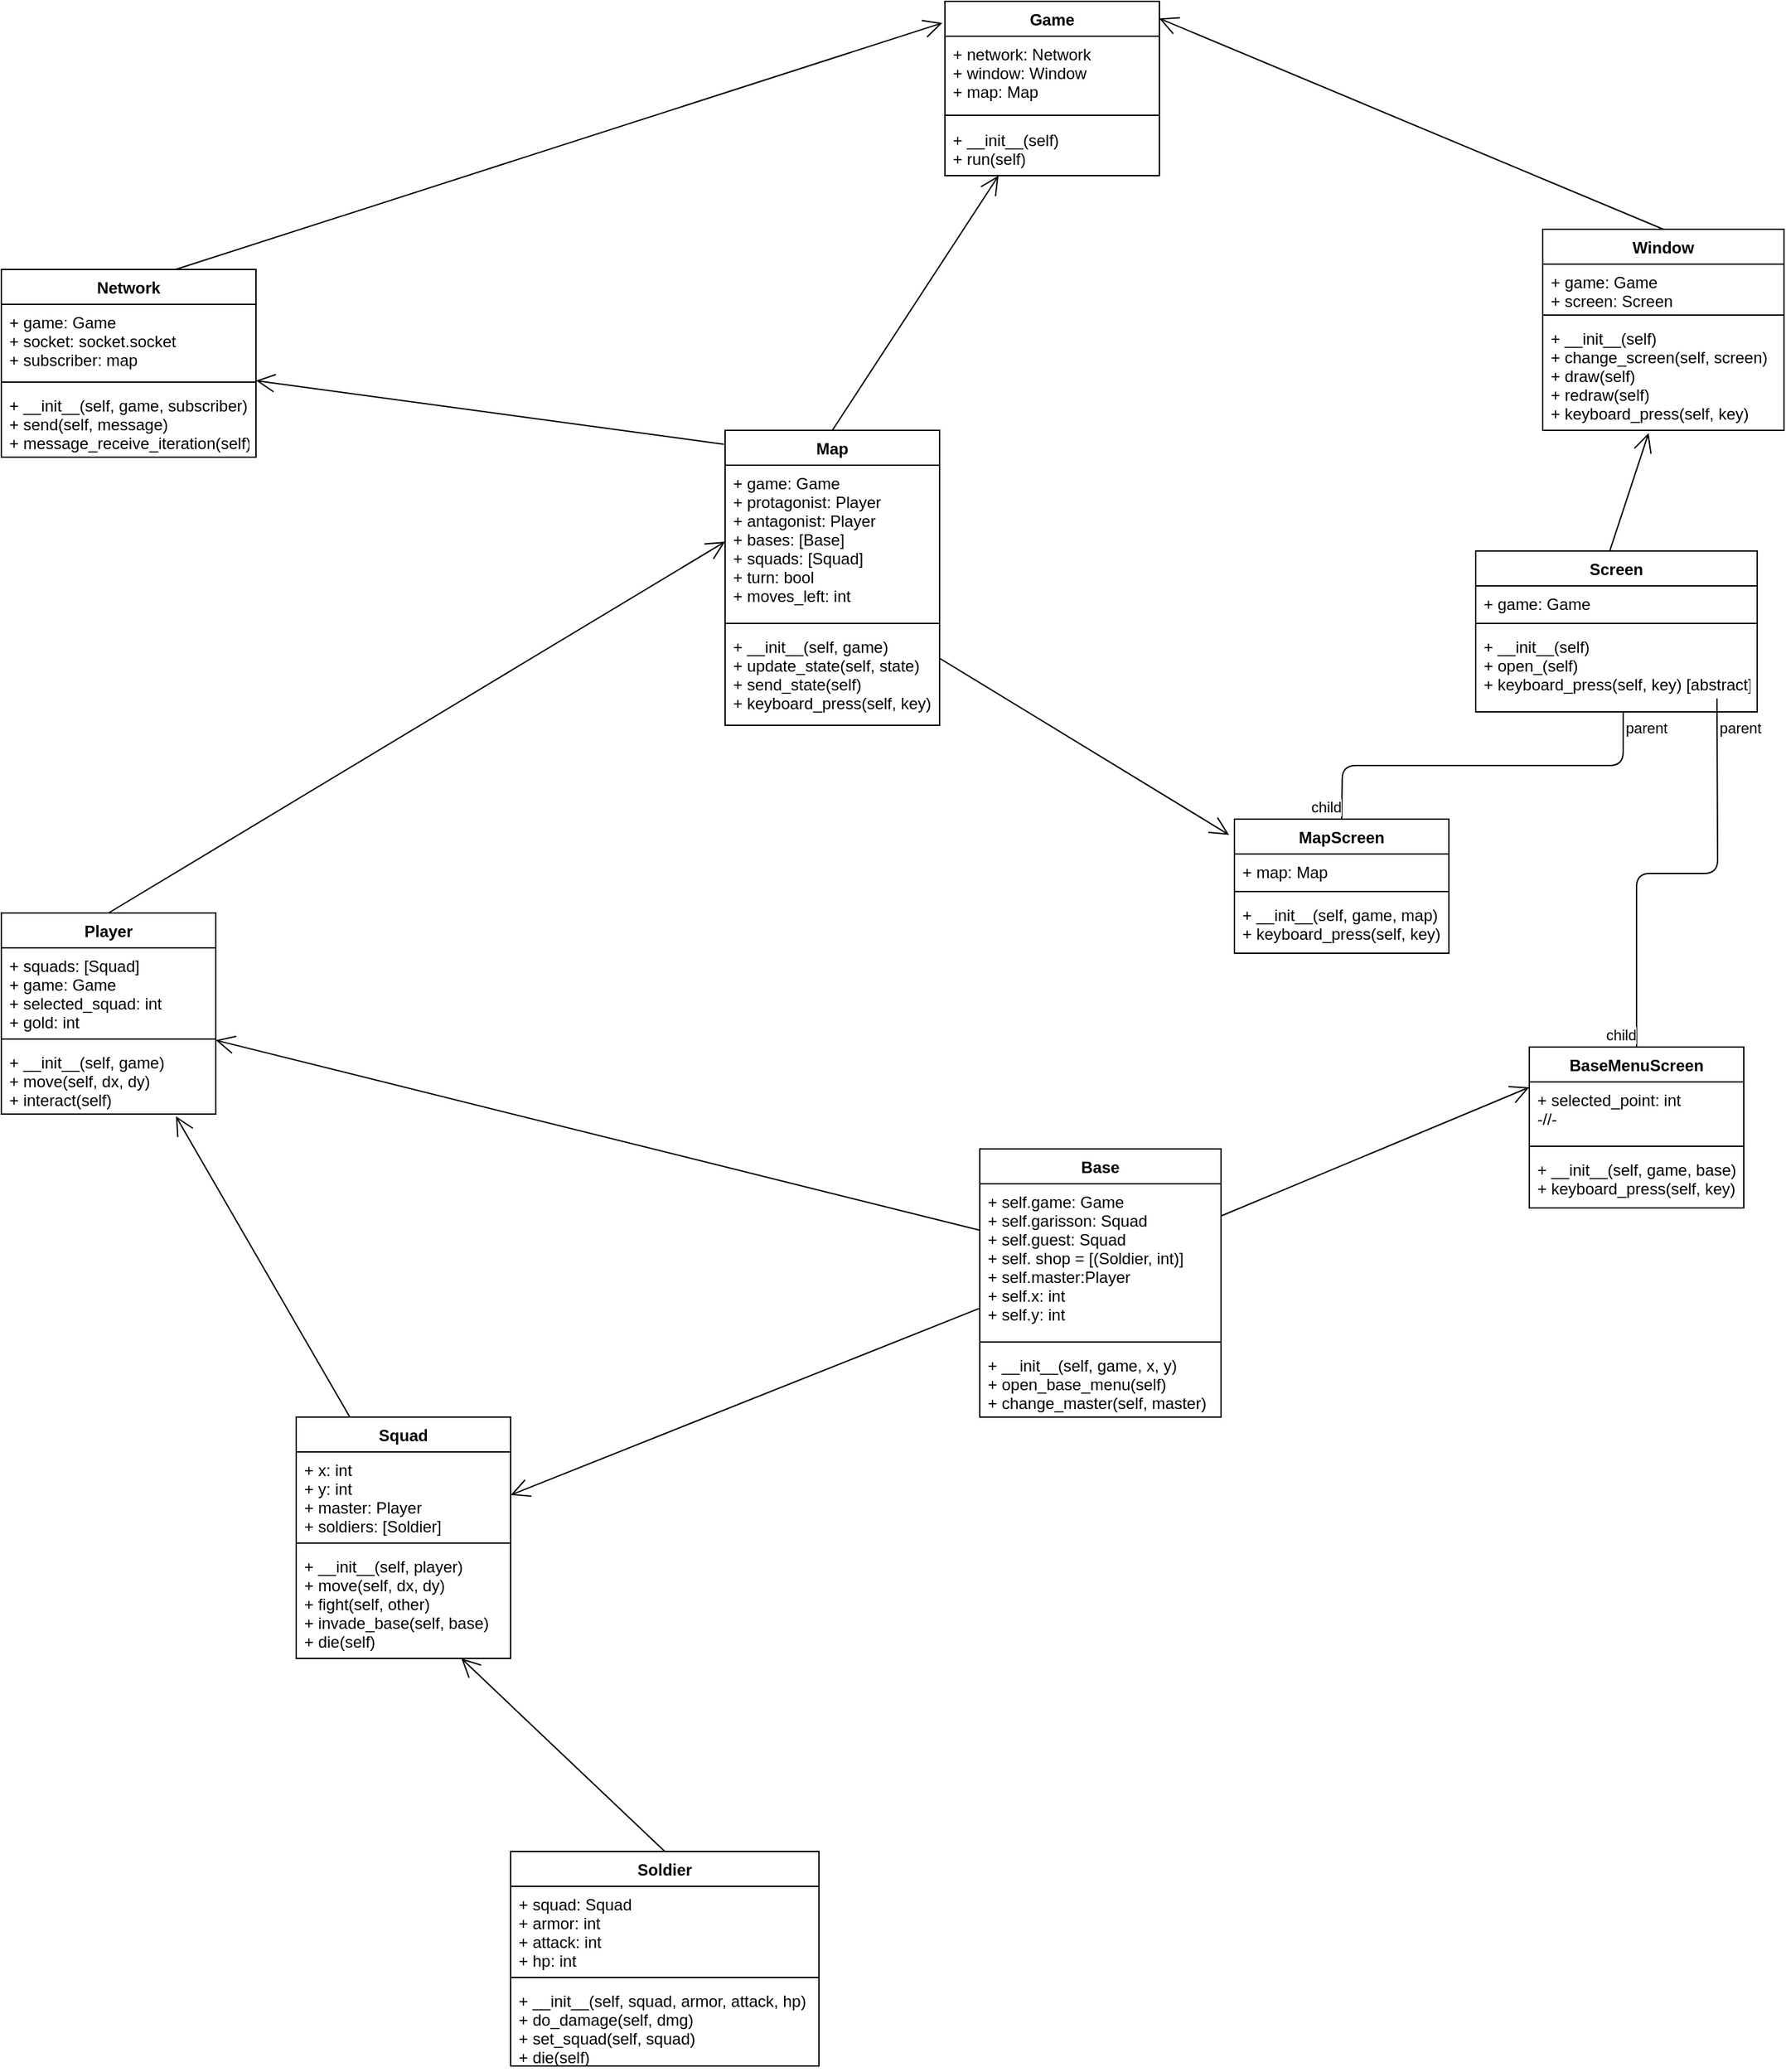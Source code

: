 <mxfile version="14.4.6" type="github">
  <diagram id="C5RBs43oDa-KdzZeNtuy" name="Page-1">
    <mxGraphModel dx="3375" dy="2010" grid="1" gridSize="10" guides="1" tooltips="1" connect="1" arrows="1" fold="1" page="1" pageScale="5" pageWidth="827" pageHeight="1169" math="0" shadow="0">
      <root>
        <mxCell id="WIyWlLk6GJQsqaUBKTNV-0" />
        <mxCell id="WIyWlLk6GJQsqaUBKTNV-1" parent="WIyWlLk6GJQsqaUBKTNV-0" />
        <mxCell id="4tkjXzW0Gn319BX2Gngi-0" value="Game" style="swimlane;fontStyle=1;align=center;verticalAlign=top;childLayout=stackLayout;horizontal=1;startSize=26;horizontalStack=0;resizeParent=1;resizeParentMax=0;resizeLast=0;collapsible=1;marginBottom=0;" vertex="1" parent="WIyWlLk6GJQsqaUBKTNV-1">
          <mxGeometry x="2054" y="140" width="160" height="130" as="geometry" />
        </mxCell>
        <mxCell id="4tkjXzW0Gn319BX2Gngi-1" value="+ network: Network&#xa;+ window: Window&#xa;+ map: Map&#xa;" style="text;strokeColor=none;fillColor=none;align=left;verticalAlign=top;spacingLeft=4;spacingRight=4;overflow=hidden;rotatable=0;points=[[0,0.5],[1,0.5]];portConstraint=eastwest;" vertex="1" parent="4tkjXzW0Gn319BX2Gngi-0">
          <mxGeometry y="26" width="160" height="54" as="geometry" />
        </mxCell>
        <mxCell id="4tkjXzW0Gn319BX2Gngi-2" value="" style="line;strokeWidth=1;fillColor=none;align=left;verticalAlign=middle;spacingTop=-1;spacingLeft=3;spacingRight=3;rotatable=0;labelPosition=right;points=[];portConstraint=eastwest;" vertex="1" parent="4tkjXzW0Gn319BX2Gngi-0">
          <mxGeometry y="80" width="160" height="10" as="geometry" />
        </mxCell>
        <mxCell id="4tkjXzW0Gn319BX2Gngi-3" value="+ __init__(self)&#xa;+ run(self)&#xa;" style="text;strokeColor=none;fillColor=none;align=left;verticalAlign=top;spacingLeft=4;spacingRight=4;overflow=hidden;rotatable=0;points=[[0,0.5],[1,0.5]];portConstraint=eastwest;" vertex="1" parent="4tkjXzW0Gn319BX2Gngi-0">
          <mxGeometry y="90" width="160" height="40" as="geometry" />
        </mxCell>
        <mxCell id="4tkjXzW0Gn319BX2Gngi-8" value="Network" style="swimlane;fontStyle=1;align=center;verticalAlign=top;childLayout=stackLayout;horizontal=1;startSize=26;horizontalStack=0;resizeParent=1;resizeParentMax=0;resizeLast=0;collapsible=1;marginBottom=0;" vertex="1" parent="WIyWlLk6GJQsqaUBKTNV-1">
          <mxGeometry x="1350" y="340" width="190" height="140" as="geometry" />
        </mxCell>
        <mxCell id="4tkjXzW0Gn319BX2Gngi-33" value="" style="endArrow=open;endFill=1;endSize=12;html=1;entryX=-0.012;entryY=0.124;entryDx=0;entryDy=0;entryPerimeter=0;" edge="1" parent="4tkjXzW0Gn319BX2Gngi-8" target="4tkjXzW0Gn319BX2Gngi-0">
          <mxGeometry width="160" relative="1" as="geometry">
            <mxPoint x="130" as="sourcePoint" />
            <mxPoint x="290" as="targetPoint" />
          </mxGeometry>
        </mxCell>
        <mxCell id="4tkjXzW0Gn319BX2Gngi-9" value="+ game: Game&#xa;+ socket: socket.socket&#xa;+ subscriber: map&#xa;" style="text;strokeColor=none;fillColor=none;align=left;verticalAlign=top;spacingLeft=4;spacingRight=4;overflow=hidden;rotatable=0;points=[[0,0.5],[1,0.5]];portConstraint=eastwest;" vertex="1" parent="4tkjXzW0Gn319BX2Gngi-8">
          <mxGeometry y="26" width="190" height="54" as="geometry" />
        </mxCell>
        <mxCell id="4tkjXzW0Gn319BX2Gngi-10" value="" style="line;strokeWidth=1;fillColor=none;align=left;verticalAlign=middle;spacingTop=-1;spacingLeft=3;spacingRight=3;rotatable=0;labelPosition=right;points=[];portConstraint=eastwest;" vertex="1" parent="4tkjXzW0Gn319BX2Gngi-8">
          <mxGeometry y="80" width="190" height="8" as="geometry" />
        </mxCell>
        <mxCell id="4tkjXzW0Gn319BX2Gngi-11" value="+ __init__(self, game, subscriber)&#xa;+ send(self, message)&#xa;+ message_receive_iteration(self)&#xa;&#xa;" style="text;strokeColor=none;fillColor=none;align=left;verticalAlign=top;spacingLeft=4;spacingRight=4;overflow=hidden;rotatable=0;points=[[0,0.5],[1,0.5]];portConstraint=eastwest;" vertex="1" parent="4tkjXzW0Gn319BX2Gngi-8">
          <mxGeometry y="88" width="190" height="52" as="geometry" />
        </mxCell>
        <mxCell id="4tkjXzW0Gn319BX2Gngi-15" value="Window" style="swimlane;fontStyle=1;align=center;verticalAlign=top;childLayout=stackLayout;horizontal=1;startSize=26;horizontalStack=0;resizeParent=1;resizeParentMax=0;resizeLast=0;collapsible=1;marginBottom=0;" vertex="1" parent="WIyWlLk6GJQsqaUBKTNV-1">
          <mxGeometry x="2500" y="310" width="180" height="150" as="geometry" />
        </mxCell>
        <mxCell id="4tkjXzW0Gn319BX2Gngi-16" value="+ game: Game&#xa;+ screen: Screen&#xa;" style="text;strokeColor=none;fillColor=none;align=left;verticalAlign=top;spacingLeft=4;spacingRight=4;overflow=hidden;rotatable=0;points=[[0,0.5],[1,0.5]];portConstraint=eastwest;" vertex="1" parent="4tkjXzW0Gn319BX2Gngi-15">
          <mxGeometry y="26" width="180" height="34" as="geometry" />
        </mxCell>
        <mxCell id="4tkjXzW0Gn319BX2Gngi-17" value="" style="line;strokeWidth=1;fillColor=none;align=left;verticalAlign=middle;spacingTop=-1;spacingLeft=3;spacingRight=3;rotatable=0;labelPosition=right;points=[];portConstraint=eastwest;" vertex="1" parent="4tkjXzW0Gn319BX2Gngi-15">
          <mxGeometry y="60" width="180" height="8" as="geometry" />
        </mxCell>
        <mxCell id="4tkjXzW0Gn319BX2Gngi-18" value="+ __init__(self)&#xa;+ change_screen(self, screen)&#xa;+ draw(self)&#xa;+ redraw(self)&#xa;+ keyboard_press(self, key)&#xa;" style="text;strokeColor=none;fillColor=none;align=left;verticalAlign=top;spacingLeft=4;spacingRight=4;overflow=hidden;rotatable=0;points=[[0,0.5],[1,0.5]];portConstraint=eastwest;" vertex="1" parent="4tkjXzW0Gn319BX2Gngi-15">
          <mxGeometry y="68" width="180" height="82" as="geometry" />
        </mxCell>
        <mxCell id="4tkjXzW0Gn319BX2Gngi-19" value="" style="endArrow=open;endFill=1;endSize=12;html=1;exitX=0.5;exitY=0;exitDx=0;exitDy=0;entryX=0.999;entryY=0.098;entryDx=0;entryDy=0;entryPerimeter=0;" edge="1" parent="WIyWlLk6GJQsqaUBKTNV-1" source="4tkjXzW0Gn319BX2Gngi-15" target="4tkjXzW0Gn319BX2Gngi-0">
          <mxGeometry x="1760" y="140" width="160" as="geometry">
            <mxPoint x="2270" y="180" as="sourcePoint" />
            <mxPoint x="2430" y="180" as="targetPoint" />
          </mxGeometry>
        </mxCell>
        <mxCell id="4tkjXzW0Gn319BX2Gngi-20" value="Screen" style="swimlane;fontStyle=1;align=center;verticalAlign=top;childLayout=stackLayout;horizontal=1;startSize=26;horizontalStack=0;resizeParent=1;resizeParentMax=0;resizeLast=0;collapsible=1;marginBottom=0;" vertex="1" parent="WIyWlLk6GJQsqaUBKTNV-1">
          <mxGeometry x="2450" y="550" width="210" height="120" as="geometry" />
        </mxCell>
        <mxCell id="4tkjXzW0Gn319BX2Gngi-24" value="" style="endArrow=open;endFill=1;endSize=12;html=1;entryX=0.439;entryY=1.024;entryDx=0;entryDy=0;entryPerimeter=0;" edge="1" parent="4tkjXzW0Gn319BX2Gngi-20" target="4tkjXzW0Gn319BX2Gngi-18">
          <mxGeometry width="160" relative="1" as="geometry">
            <mxPoint x="100" as="sourcePoint" />
            <mxPoint x="130" y="-80" as="targetPoint" />
          </mxGeometry>
        </mxCell>
        <mxCell id="4tkjXzW0Gn319BX2Gngi-21" value="+ game: Game" style="text;strokeColor=none;fillColor=none;align=left;verticalAlign=top;spacingLeft=4;spacingRight=4;overflow=hidden;rotatable=0;points=[[0,0.5],[1,0.5]];portConstraint=eastwest;" vertex="1" parent="4tkjXzW0Gn319BX2Gngi-20">
          <mxGeometry y="26" width="210" height="24" as="geometry" />
        </mxCell>
        <mxCell id="4tkjXzW0Gn319BX2Gngi-22" value="" style="line;strokeWidth=1;fillColor=none;align=left;verticalAlign=middle;spacingTop=-1;spacingLeft=3;spacingRight=3;rotatable=0;labelPosition=right;points=[];portConstraint=eastwest;" vertex="1" parent="4tkjXzW0Gn319BX2Gngi-20">
          <mxGeometry y="50" width="210" height="8" as="geometry" />
        </mxCell>
        <mxCell id="4tkjXzW0Gn319BX2Gngi-23" value="+ __init__(self)&#xa;+ open_(self)&#xa;+ keyboard_press(self, key) [abstract]&#xa;" style="text;strokeColor=none;fillColor=none;align=left;verticalAlign=top;spacingLeft=4;spacingRight=4;overflow=hidden;rotatable=0;points=[[0,0.5],[1,0.5]];portConstraint=eastwest;" vertex="1" parent="4tkjXzW0Gn319BX2Gngi-20">
          <mxGeometry y="58" width="210" height="62" as="geometry" />
        </mxCell>
        <mxCell id="4tkjXzW0Gn319BX2Gngi-58" value="" style="endArrow=none;html=1;edgeStyle=orthogonalEdgeStyle;entryX=0.5;entryY=0;entryDx=0;entryDy=0;" edge="1" parent="4tkjXzW0Gn319BX2Gngi-20" target="4tkjXzW0Gn319BX2Gngi-54">
          <mxGeometry relative="1" as="geometry">
            <mxPoint x="180" y="110" as="sourcePoint" />
            <mxPoint x="340" y="110" as="targetPoint" />
          </mxGeometry>
        </mxCell>
        <mxCell id="4tkjXzW0Gn319BX2Gngi-59" value="parent" style="edgeLabel;resizable=0;html=1;align=left;verticalAlign=bottom;" connectable="0" vertex="1" parent="4tkjXzW0Gn319BX2Gngi-58">
          <mxGeometry x="-1" relative="1" as="geometry">
            <mxPoint y="30" as="offset" />
          </mxGeometry>
        </mxCell>
        <mxCell id="4tkjXzW0Gn319BX2Gngi-60" value="child" style="edgeLabel;resizable=0;html=1;align=right;verticalAlign=bottom;" connectable="0" vertex="1" parent="4tkjXzW0Gn319BX2Gngi-58">
          <mxGeometry x="1" relative="1" as="geometry" />
        </mxCell>
        <mxCell id="4tkjXzW0Gn319BX2Gngi-25" value="MapScreen" style="swimlane;fontStyle=1;align=center;verticalAlign=top;childLayout=stackLayout;horizontal=1;startSize=26;horizontalStack=0;resizeParent=1;resizeParentMax=0;resizeLast=0;collapsible=1;marginBottom=0;" vertex="1" parent="WIyWlLk6GJQsqaUBKTNV-1">
          <mxGeometry x="2270" y="750" width="160" height="100" as="geometry" />
        </mxCell>
        <mxCell id="4tkjXzW0Gn319BX2Gngi-26" value="+ map: Map&#xa;&#xa;" style="text;strokeColor=none;fillColor=none;align=left;verticalAlign=top;spacingLeft=4;spacingRight=4;overflow=hidden;rotatable=0;points=[[0,0.5],[1,0.5]];portConstraint=eastwest;" vertex="1" parent="4tkjXzW0Gn319BX2Gngi-25">
          <mxGeometry y="26" width="160" height="24" as="geometry" />
        </mxCell>
        <mxCell id="4tkjXzW0Gn319BX2Gngi-27" value="" style="line;strokeWidth=1;fillColor=none;align=left;verticalAlign=middle;spacingTop=-1;spacingLeft=3;spacingRight=3;rotatable=0;labelPosition=right;points=[];portConstraint=eastwest;" vertex="1" parent="4tkjXzW0Gn319BX2Gngi-25">
          <mxGeometry y="50" width="160" height="8" as="geometry" />
        </mxCell>
        <mxCell id="4tkjXzW0Gn319BX2Gngi-28" value="+ __init__(self, game, map)&#xa;+ keyboard_press(self, key)" style="text;strokeColor=none;fillColor=none;align=left;verticalAlign=top;spacingLeft=4;spacingRight=4;overflow=hidden;rotatable=0;points=[[0,0.5],[1,0.5]];portConstraint=eastwest;" vertex="1" parent="4tkjXzW0Gn319BX2Gngi-25">
          <mxGeometry y="58" width="160" height="42" as="geometry" />
        </mxCell>
        <mxCell id="4tkjXzW0Gn319BX2Gngi-30" value="" style="endArrow=none;html=1;edgeStyle=orthogonalEdgeStyle;exitX=0.524;exitY=1;exitDx=0;exitDy=0;exitPerimeter=0;" edge="1" parent="WIyWlLk6GJQsqaUBKTNV-1" source="4tkjXzW0Gn319BX2Gngi-23">
          <mxGeometry relative="1" as="geometry">
            <mxPoint x="2190" y="750" as="sourcePoint" />
            <mxPoint x="2350" y="750" as="targetPoint" />
          </mxGeometry>
        </mxCell>
        <mxCell id="4tkjXzW0Gn319BX2Gngi-31" value="parent" style="edgeLabel;resizable=0;html=1;align=left;verticalAlign=bottom;" connectable="0" vertex="1" parent="4tkjXzW0Gn319BX2Gngi-30">
          <mxGeometry x="-1" relative="1" as="geometry">
            <mxPoint y="20" as="offset" />
          </mxGeometry>
        </mxCell>
        <mxCell id="4tkjXzW0Gn319BX2Gngi-32" value="child" style="edgeLabel;resizable=0;html=1;align=right;verticalAlign=bottom;" connectable="0" vertex="1" parent="4tkjXzW0Gn319BX2Gngi-30">
          <mxGeometry x="1" relative="1" as="geometry" />
        </mxCell>
        <mxCell id="4tkjXzW0Gn319BX2Gngi-34" value="Map" style="swimlane;fontStyle=1;align=center;verticalAlign=top;childLayout=stackLayout;horizontal=1;startSize=26;horizontalStack=0;resizeParent=1;resizeParentMax=0;resizeLast=0;collapsible=1;marginBottom=0;" vertex="1" parent="WIyWlLk6GJQsqaUBKTNV-1">
          <mxGeometry x="1890" y="460" width="160" height="220" as="geometry" />
        </mxCell>
        <mxCell id="4tkjXzW0Gn319BX2Gngi-38" value="" style="endArrow=open;endFill=1;endSize=12;html=1;entryX=0.25;entryY=1;entryDx=0;entryDy=0;" edge="1" parent="4tkjXzW0Gn319BX2Gngi-34" target="4tkjXzW0Gn319BX2Gngi-0">
          <mxGeometry width="160" relative="1" as="geometry">
            <mxPoint x="80" as="sourcePoint" />
            <mxPoint x="240" as="targetPoint" />
          </mxGeometry>
        </mxCell>
        <mxCell id="4tkjXzW0Gn319BX2Gngi-35" value="+ game: Game&#xa;+ protagonist: Player&#xa;+ antagonist: Player&#xa;+ bases: [Base]&#xa;+ squads: [Squad]&#xa;+ turn: bool&#xa;+ moves_left: int&#xa;" style="text;strokeColor=none;fillColor=none;align=left;verticalAlign=top;spacingLeft=4;spacingRight=4;overflow=hidden;rotatable=0;points=[[0,0.5],[1,0.5]];portConstraint=eastwest;" vertex="1" parent="4tkjXzW0Gn319BX2Gngi-34">
          <mxGeometry y="26" width="160" height="114" as="geometry" />
        </mxCell>
        <mxCell id="4tkjXzW0Gn319BX2Gngi-36" value="" style="line;strokeWidth=1;fillColor=none;align=left;verticalAlign=middle;spacingTop=-1;spacingLeft=3;spacingRight=3;rotatable=0;labelPosition=right;points=[];portConstraint=eastwest;" vertex="1" parent="4tkjXzW0Gn319BX2Gngi-34">
          <mxGeometry y="140" width="160" height="8" as="geometry" />
        </mxCell>
        <mxCell id="4tkjXzW0Gn319BX2Gngi-37" value="+ __init__(self, game)&#xa;+ update_state(self, state)&#xa;+ send_state(self)&#xa;+ keyboard_press(self, key)&#xa;" style="text;strokeColor=none;fillColor=none;align=left;verticalAlign=top;spacingLeft=4;spacingRight=4;overflow=hidden;rotatable=0;points=[[0,0.5],[1,0.5]];portConstraint=eastwest;" vertex="1" parent="4tkjXzW0Gn319BX2Gngi-34">
          <mxGeometry y="148" width="160" height="72" as="geometry" />
        </mxCell>
        <mxCell id="4tkjXzW0Gn319BX2Gngi-39" value="" style="endArrow=open;endFill=1;endSize=12;html=1;entryX=-0.025;entryY=0.117;entryDx=0;entryDy=0;entryPerimeter=0;" edge="1" parent="4tkjXzW0Gn319BX2Gngi-34" target="4tkjXzW0Gn319BX2Gngi-25">
          <mxGeometry width="160" relative="1" as="geometry">
            <mxPoint x="160" y="170" as="sourcePoint" />
            <mxPoint x="320" y="170" as="targetPoint" />
          </mxGeometry>
        </mxCell>
        <mxCell id="4tkjXzW0Gn319BX2Gngi-40" value="" style="endArrow=open;endFill=1;endSize=12;html=1;exitX=-0.006;exitY=0.047;exitDx=0;exitDy=0;exitPerimeter=0;" edge="1" parent="WIyWlLk6GJQsqaUBKTNV-1" source="4tkjXzW0Gn319BX2Gngi-34" target="4tkjXzW0Gn319BX2Gngi-8">
          <mxGeometry width="160" relative="1" as="geometry">
            <mxPoint x="1580" y="360" as="sourcePoint" />
            <mxPoint x="1740" y="360" as="targetPoint" />
          </mxGeometry>
        </mxCell>
        <mxCell id="4tkjXzW0Gn319BX2Gngi-41" value="Player" style="swimlane;fontStyle=1;align=center;verticalAlign=top;childLayout=stackLayout;horizontal=1;startSize=26;horizontalStack=0;resizeParent=1;resizeParentMax=0;resizeLast=0;collapsible=1;marginBottom=0;" vertex="1" parent="WIyWlLk6GJQsqaUBKTNV-1">
          <mxGeometry x="1350" y="820" width="160" height="150" as="geometry" />
        </mxCell>
        <mxCell id="4tkjXzW0Gn319BX2Gngi-45" value="" style="endArrow=open;endFill=1;endSize=12;html=1;entryX=0;entryY=0.5;entryDx=0;entryDy=0;" edge="1" parent="4tkjXzW0Gn319BX2Gngi-41" target="4tkjXzW0Gn319BX2Gngi-35">
          <mxGeometry width="160" relative="1" as="geometry">
            <mxPoint x="80" as="sourcePoint" />
            <mxPoint x="240" as="targetPoint" />
          </mxGeometry>
        </mxCell>
        <mxCell id="4tkjXzW0Gn319BX2Gngi-42" value="+ squads: [Squad]&#xa;+ game: Game&#xa;+ selected_squad: int&#xa;+ gold: int&#xa;&#xa;" style="text;strokeColor=none;fillColor=none;align=left;verticalAlign=top;spacingLeft=4;spacingRight=4;overflow=hidden;rotatable=0;points=[[0,0.5],[1,0.5]];portConstraint=eastwest;" vertex="1" parent="4tkjXzW0Gn319BX2Gngi-41">
          <mxGeometry y="26" width="160" height="64" as="geometry" />
        </mxCell>
        <mxCell id="4tkjXzW0Gn319BX2Gngi-43" value="" style="line;strokeWidth=1;fillColor=none;align=left;verticalAlign=middle;spacingTop=-1;spacingLeft=3;spacingRight=3;rotatable=0;labelPosition=right;points=[];portConstraint=eastwest;" vertex="1" parent="4tkjXzW0Gn319BX2Gngi-41">
          <mxGeometry y="90" width="160" height="8" as="geometry" />
        </mxCell>
        <mxCell id="4tkjXzW0Gn319BX2Gngi-44" value="+ __init__(self, game)&#xa;+ move(self, dx, dy)&#xa;+ interact(self)" style="text;strokeColor=none;fillColor=none;align=left;verticalAlign=top;spacingLeft=4;spacingRight=4;overflow=hidden;rotatable=0;points=[[0,0.5],[1,0.5]];portConstraint=eastwest;" vertex="1" parent="4tkjXzW0Gn319BX2Gngi-41">
          <mxGeometry y="98" width="160" height="52" as="geometry" />
        </mxCell>
        <mxCell id="4tkjXzW0Gn319BX2Gngi-46" value="Squad" style="swimlane;fontStyle=1;align=center;verticalAlign=top;childLayout=stackLayout;horizontal=1;startSize=26;horizontalStack=0;resizeParent=1;resizeParentMax=0;resizeLast=0;collapsible=1;marginBottom=0;" vertex="1" parent="WIyWlLk6GJQsqaUBKTNV-1">
          <mxGeometry x="1570" y="1196" width="160" height="180" as="geometry" />
        </mxCell>
        <mxCell id="4tkjXzW0Gn319BX2Gngi-47" value="+ x: int&#xa;+ y: int&#xa;+ master: Player&#xa;+ soldiers: [Soldier]" style="text;strokeColor=none;fillColor=none;align=left;verticalAlign=top;spacingLeft=4;spacingRight=4;overflow=hidden;rotatable=0;points=[[0,0.5],[1,0.5]];portConstraint=eastwest;" vertex="1" parent="4tkjXzW0Gn319BX2Gngi-46">
          <mxGeometry y="26" width="160" height="64" as="geometry" />
        </mxCell>
        <mxCell id="4tkjXzW0Gn319BX2Gngi-48" value="" style="line;strokeWidth=1;fillColor=none;align=left;verticalAlign=middle;spacingTop=-1;spacingLeft=3;spacingRight=3;rotatable=0;labelPosition=right;points=[];portConstraint=eastwest;" vertex="1" parent="4tkjXzW0Gn319BX2Gngi-46">
          <mxGeometry y="90" width="160" height="8" as="geometry" />
        </mxCell>
        <mxCell id="4tkjXzW0Gn319BX2Gngi-49" value="+ __init__(self, player)&#xa;+ move(self, dx, dy)&#xa;+ fight(self, other)&#xa;+ invade_base(self, base)&#xa;+ die(self)&#xa;" style="text;strokeColor=none;fillColor=none;align=left;verticalAlign=top;spacingLeft=4;spacingRight=4;overflow=hidden;rotatable=0;points=[[0,0.5],[1,0.5]];portConstraint=eastwest;" vertex="1" parent="4tkjXzW0Gn319BX2Gngi-46">
          <mxGeometry y="98" width="160" height="82" as="geometry" />
        </mxCell>
        <mxCell id="4tkjXzW0Gn319BX2Gngi-50" value="Base" style="swimlane;fontStyle=1;align=center;verticalAlign=top;childLayout=stackLayout;horizontal=1;startSize=26;horizontalStack=0;resizeParent=1;resizeParentMax=0;resizeLast=0;collapsible=1;marginBottom=0;" vertex="1" parent="WIyWlLk6GJQsqaUBKTNV-1">
          <mxGeometry x="2080" y="996" width="180" height="200" as="geometry" />
        </mxCell>
        <mxCell id="4tkjXzW0Gn319BX2Gngi-51" value="+ self.game: Game&#xa;+ self.garisson: Squad&#xa;+ self.guest: Squad&#xa;+ self. shop = [(Soldier, int)]&#xa;+ self.master:Player&#xa;+ self.x: int&#xa;+ self.y: int &#xa;&#xa;" style="text;strokeColor=none;fillColor=none;align=left;verticalAlign=top;spacingLeft=4;spacingRight=4;overflow=hidden;rotatable=0;points=[[0,0.5],[1,0.5]];portConstraint=eastwest;" vertex="1" parent="4tkjXzW0Gn319BX2Gngi-50">
          <mxGeometry y="26" width="180" height="114" as="geometry" />
        </mxCell>
        <mxCell id="4tkjXzW0Gn319BX2Gngi-52" value="" style="line;strokeWidth=1;fillColor=none;align=left;verticalAlign=middle;spacingTop=-1;spacingLeft=3;spacingRight=3;rotatable=0;labelPosition=right;points=[];portConstraint=eastwest;" vertex="1" parent="4tkjXzW0Gn319BX2Gngi-50">
          <mxGeometry y="140" width="180" height="8" as="geometry" />
        </mxCell>
        <mxCell id="4tkjXzW0Gn319BX2Gngi-53" value="+ __init__(self, game, x, y)&#xa;+ open_base_menu(self)&#xa;+ change_master(self, master)" style="text;strokeColor=none;fillColor=none;align=left;verticalAlign=top;spacingLeft=4;spacingRight=4;overflow=hidden;rotatable=0;points=[[0,0.5],[1,0.5]];portConstraint=eastwest;" vertex="1" parent="4tkjXzW0Gn319BX2Gngi-50">
          <mxGeometry y="148" width="180" height="52" as="geometry" />
        </mxCell>
        <mxCell id="4tkjXzW0Gn319BX2Gngi-54" value="BaseMenuScreen" style="swimlane;fontStyle=1;align=center;verticalAlign=top;childLayout=stackLayout;horizontal=1;startSize=26;horizontalStack=0;resizeParent=1;resizeParentMax=0;resizeLast=0;collapsible=1;marginBottom=0;" vertex="1" parent="WIyWlLk6GJQsqaUBKTNV-1">
          <mxGeometry x="2490" y="920" width="160" height="120" as="geometry" />
        </mxCell>
        <mxCell id="4tkjXzW0Gn319BX2Gngi-55" value="+ selected_point: int&#xa;-//-&#xa;" style="text;strokeColor=none;fillColor=none;align=left;verticalAlign=top;spacingLeft=4;spacingRight=4;overflow=hidden;rotatable=0;points=[[0,0.5],[1,0.5]];portConstraint=eastwest;" vertex="1" parent="4tkjXzW0Gn319BX2Gngi-54">
          <mxGeometry y="26" width="160" height="44" as="geometry" />
        </mxCell>
        <mxCell id="4tkjXzW0Gn319BX2Gngi-56" value="" style="line;strokeWidth=1;fillColor=none;align=left;verticalAlign=middle;spacingTop=-1;spacingLeft=3;spacingRight=3;rotatable=0;labelPosition=right;points=[];portConstraint=eastwest;" vertex="1" parent="4tkjXzW0Gn319BX2Gngi-54">
          <mxGeometry y="70" width="160" height="8" as="geometry" />
        </mxCell>
        <mxCell id="4tkjXzW0Gn319BX2Gngi-57" value="+ __init__(self, game, base)&#xa;+ keyboard_press(self, key)&#xa;" style="text;strokeColor=none;fillColor=none;align=left;verticalAlign=top;spacingLeft=4;spacingRight=4;overflow=hidden;rotatable=0;points=[[0,0.5],[1,0.5]];portConstraint=eastwest;" vertex="1" parent="4tkjXzW0Gn319BX2Gngi-54">
          <mxGeometry y="78" width="160" height="42" as="geometry" />
        </mxCell>
        <mxCell id="4tkjXzW0Gn319BX2Gngi-61" value="" style="endArrow=open;endFill=1;endSize=12;html=1;entryX=0;entryY=0.25;entryDx=0;entryDy=0;exitX=1;exitY=0.25;exitDx=0;exitDy=0;" edge="1" parent="WIyWlLk6GJQsqaUBKTNV-1" source="4tkjXzW0Gn319BX2Gngi-50" target="4tkjXzW0Gn319BX2Gngi-54">
          <mxGeometry width="160" relative="1" as="geometry">
            <mxPoint x="2230" y="1006" as="sourcePoint" />
            <mxPoint x="2390" y="1006" as="targetPoint" />
          </mxGeometry>
        </mxCell>
        <mxCell id="4tkjXzW0Gn319BX2Gngi-62" value="" style="endArrow=open;endFill=1;endSize=12;html=1;" edge="1" parent="WIyWlLk6GJQsqaUBKTNV-1" source="4tkjXzW0Gn319BX2Gngi-51" target="4tkjXzW0Gn319BX2Gngi-46">
          <mxGeometry width="160" relative="1" as="geometry">
            <mxPoint x="1920" y="1010" as="sourcePoint" />
            <mxPoint x="2080" y="1010" as="targetPoint" />
          </mxGeometry>
        </mxCell>
        <mxCell id="4tkjXzW0Gn319BX2Gngi-63" value="" style="endArrow=open;endFill=1;endSize=12;html=1;" edge="1" parent="WIyWlLk6GJQsqaUBKTNV-1" source="4tkjXzW0Gn319BX2Gngi-51" target="4tkjXzW0Gn319BX2Gngi-41">
          <mxGeometry width="160" relative="1" as="geometry">
            <mxPoint x="1690" y="920" as="sourcePoint" />
            <mxPoint x="1850" y="920" as="targetPoint" />
          </mxGeometry>
        </mxCell>
        <mxCell id="4tkjXzW0Gn319BX2Gngi-64" value="" style="endArrow=open;endFill=1;endSize=12;html=1;exitX=0.25;exitY=0;exitDx=0;exitDy=0;entryX=0.814;entryY=1.032;entryDx=0;entryDy=0;entryPerimeter=0;" edge="1" parent="WIyWlLk6GJQsqaUBKTNV-1" source="4tkjXzW0Gn319BX2Gngi-46" target="4tkjXzW0Gn319BX2Gngi-44">
          <mxGeometry width="160" relative="1" as="geometry">
            <mxPoint x="1810" y="1040" as="sourcePoint" />
            <mxPoint x="1970" y="1040" as="targetPoint" />
          </mxGeometry>
        </mxCell>
        <mxCell id="4tkjXzW0Gn319BX2Gngi-66" value="Soldier" style="swimlane;fontStyle=1;align=center;verticalAlign=top;childLayout=stackLayout;horizontal=1;startSize=26;horizontalStack=0;resizeParent=1;resizeParentMax=0;resizeLast=0;collapsible=1;marginBottom=0;" vertex="1" parent="WIyWlLk6GJQsqaUBKTNV-1">
          <mxGeometry x="1730" y="1520" width="230" height="160" as="geometry" />
        </mxCell>
        <mxCell id="4tkjXzW0Gn319BX2Gngi-67" value="+ squad: Squad&#xa;+ armor: int&#xa;+ attack: int&#xa;+ hp: int&#xa;" style="text;strokeColor=none;fillColor=none;align=left;verticalAlign=top;spacingLeft=4;spacingRight=4;overflow=hidden;rotatable=0;points=[[0,0.5],[1,0.5]];portConstraint=eastwest;" vertex="1" parent="4tkjXzW0Gn319BX2Gngi-66">
          <mxGeometry y="26" width="230" height="64" as="geometry" />
        </mxCell>
        <mxCell id="4tkjXzW0Gn319BX2Gngi-68" value="" style="line;strokeWidth=1;fillColor=none;align=left;verticalAlign=middle;spacingTop=-1;spacingLeft=3;spacingRight=3;rotatable=0;labelPosition=right;points=[];portConstraint=eastwest;" vertex="1" parent="4tkjXzW0Gn319BX2Gngi-66">
          <mxGeometry y="90" width="230" height="8" as="geometry" />
        </mxCell>
        <mxCell id="4tkjXzW0Gn319BX2Gngi-69" value="+ __init__(self, squad, armor, attack, hp)&#xa;+ do_damage(self, dmg)&#xa;+ set_squad(self, squad)&#xa;+ die(self)&#xa;" style="text;strokeColor=none;fillColor=none;align=left;verticalAlign=top;spacingLeft=4;spacingRight=4;overflow=hidden;rotatable=0;points=[[0,0.5],[1,0.5]];portConstraint=eastwest;" vertex="1" parent="4tkjXzW0Gn319BX2Gngi-66">
          <mxGeometry y="98" width="230" height="62" as="geometry" />
        </mxCell>
        <mxCell id="4tkjXzW0Gn319BX2Gngi-70" value="" style="endArrow=open;endFill=1;endSize=12;html=1;exitX=0.5;exitY=0;exitDx=0;exitDy=0;" edge="1" parent="WIyWlLk6GJQsqaUBKTNV-1" source="4tkjXzW0Gn319BX2Gngi-66" target="4tkjXzW0Gn319BX2Gngi-49">
          <mxGeometry width="160" relative="1" as="geometry">
            <mxPoint x="1850" y="1420" as="sourcePoint" />
            <mxPoint x="2010" y="1420" as="targetPoint" />
          </mxGeometry>
        </mxCell>
      </root>
    </mxGraphModel>
  </diagram>
</mxfile>
